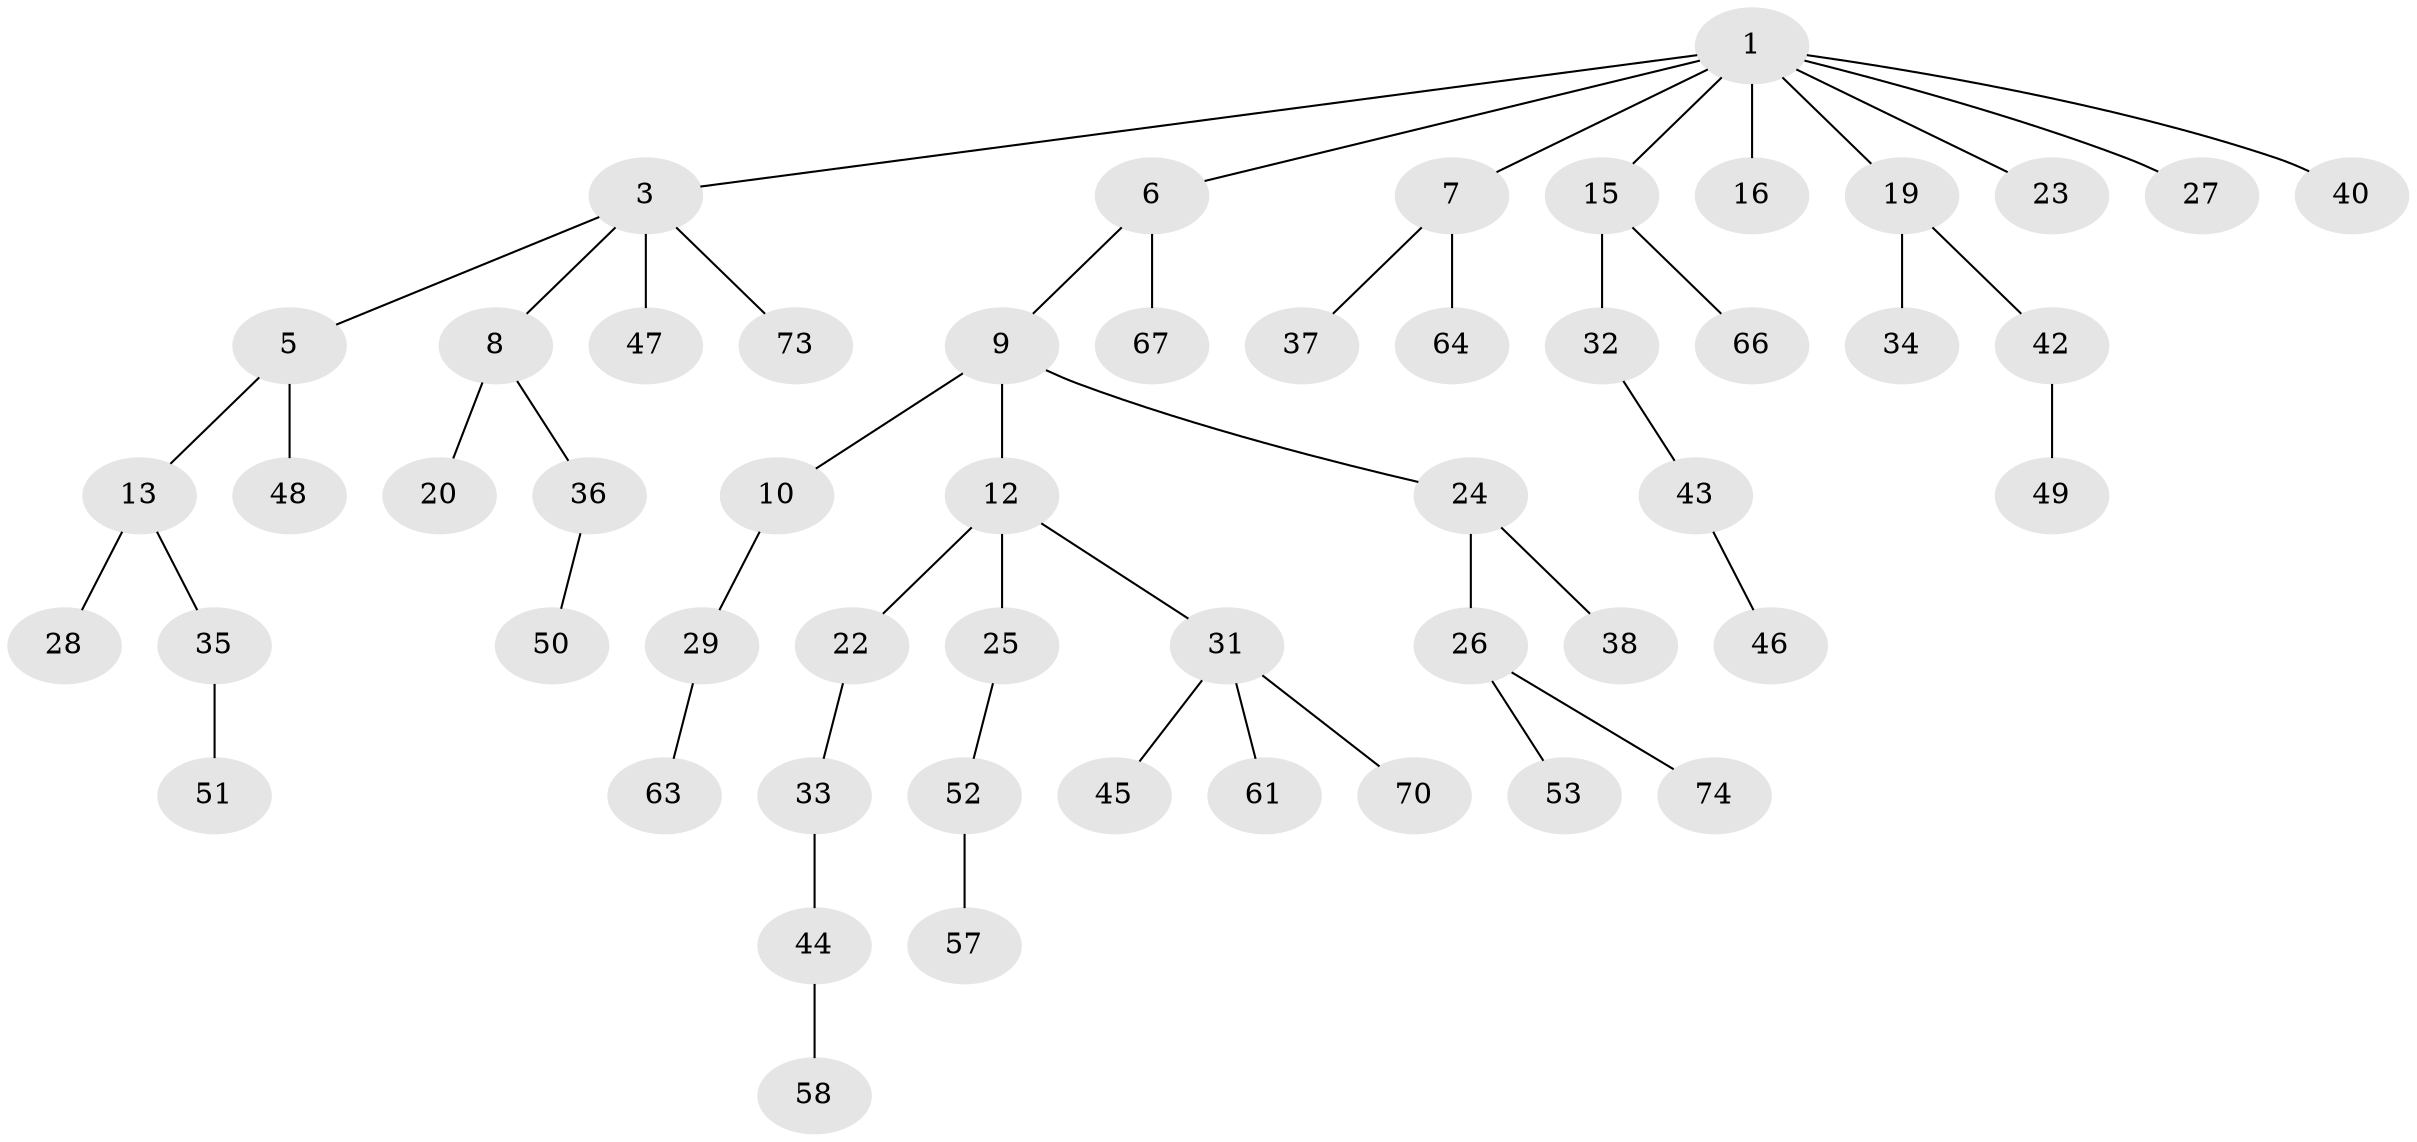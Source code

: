 // original degree distribution, {6: 0.013157894736842105, 5: 0.02631578947368421, 2: 0.2894736842105263, 3: 0.15789473684210525, 4: 0.06578947368421052, 1: 0.4473684210526316}
// Generated by graph-tools (version 1.1) at 2025/19/03/04/25 18:19:21]
// undirected, 53 vertices, 52 edges
graph export_dot {
graph [start="1"]
  node [color=gray90,style=filled];
  1 [super="+2"];
  3 [super="+4"];
  5;
  6;
  7 [super="+11"];
  8;
  9;
  10;
  12 [super="+14+60"];
  13;
  15 [super="+30"];
  16 [super="+18"];
  19;
  20;
  22 [super="+39"];
  23 [super="+41"];
  24;
  25;
  26;
  27;
  28;
  29;
  31;
  32;
  33 [super="+54"];
  34;
  35;
  36;
  37;
  38;
  40;
  42;
  43;
  44;
  45;
  46;
  47;
  48 [super="+56"];
  49 [super="+55+68"];
  50;
  51;
  52;
  53;
  57;
  58 [super="+62"];
  61;
  63;
  64 [super="+76"];
  66 [super="+71"];
  67;
  70;
  73;
  74;
  1 -- 6;
  1 -- 16;
  1 -- 19;
  1 -- 23;
  1 -- 40;
  1 -- 3;
  1 -- 7;
  1 -- 27;
  1 -- 15;
  3 -- 5;
  3 -- 8;
  3 -- 73;
  3 -- 47;
  5 -- 13;
  5 -- 48;
  6 -- 9;
  6 -- 67;
  7 -- 37;
  7 -- 64;
  8 -- 20;
  8 -- 36;
  9 -- 10;
  9 -- 12;
  9 -- 24;
  10 -- 29;
  12 -- 25;
  12 -- 22;
  12 -- 31;
  13 -- 28;
  13 -- 35;
  15 -- 32;
  15 -- 66;
  19 -- 34;
  19 -- 42;
  22 -- 33;
  24 -- 26;
  24 -- 38;
  25 -- 52;
  26 -- 53;
  26 -- 74;
  29 -- 63;
  31 -- 45;
  31 -- 61;
  31 -- 70;
  32 -- 43;
  33 -- 44;
  35 -- 51;
  36 -- 50;
  42 -- 49;
  43 -- 46;
  44 -- 58;
  52 -- 57;
}
